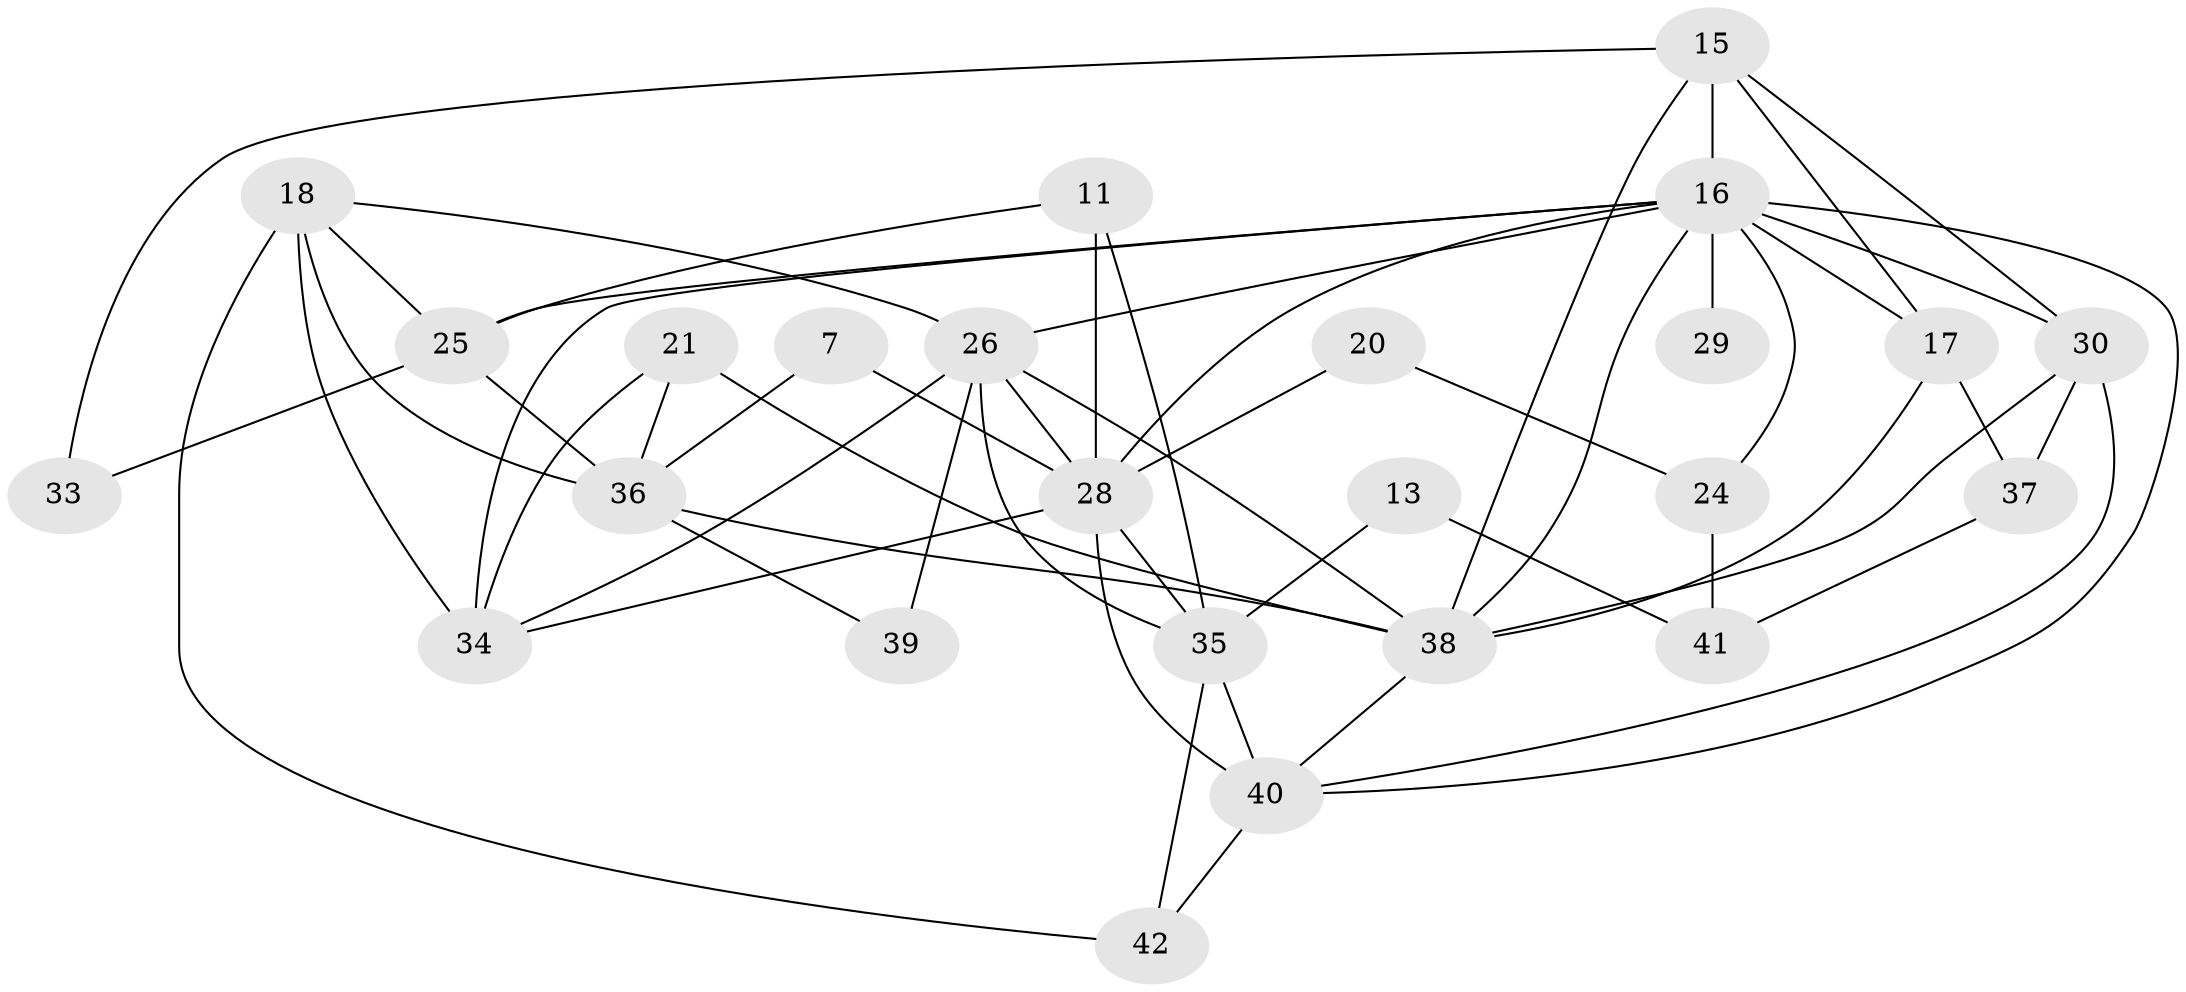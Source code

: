 // original degree distribution, {2: 0.30985915492957744, 7: 0.007042253521126761, 3: 0.176056338028169, 1: 0.19718309859154928, 5: 0.056338028169014086, 0: 0.11971830985915492, 4: 0.09859154929577464, 8: 0.014084507042253521, 6: 0.02112676056338028}
// Generated by graph-tools (version 1.1) at 2025/35/03/04/25 23:35:58]
// undirected, 25 vertices, 55 edges
graph export_dot {
  node [color=gray90,style=filled];
  7;
  11;
  13;
  15;
  16;
  17;
  18;
  20;
  21;
  24;
  25;
  26;
  28;
  29;
  30;
  33;
  34;
  35;
  36;
  37;
  38;
  39;
  40;
  41;
  42;
  7 -- 28 [weight=2.0];
  7 -- 36 [weight=1.0];
  11 -- 25 [weight=1.0];
  11 -- 28 [weight=1.0];
  11 -- 35 [weight=1.0];
  13 -- 35 [weight=1.0];
  13 -- 41 [weight=1.0];
  15 -- 16 [weight=1.0];
  15 -- 17 [weight=1.0];
  15 -- 30 [weight=1.0];
  15 -- 33 [weight=1.0];
  15 -- 38 [weight=1.0];
  16 -- 17 [weight=2.0];
  16 -- 24 [weight=1.0];
  16 -- 25 [weight=1.0];
  16 -- 26 [weight=1.0];
  16 -- 28 [weight=1.0];
  16 -- 29 [weight=1.0];
  16 -- 30 [weight=1.0];
  16 -- 34 [weight=1.0];
  16 -- 38 [weight=1.0];
  16 -- 40 [weight=1.0];
  17 -- 37 [weight=1.0];
  17 -- 38 [weight=1.0];
  18 -- 25 [weight=1.0];
  18 -- 26 [weight=1.0];
  18 -- 34 [weight=2.0];
  18 -- 36 [weight=1.0];
  18 -- 42 [weight=1.0];
  20 -- 24 [weight=1.0];
  20 -- 28 [weight=2.0];
  21 -- 34 [weight=1.0];
  21 -- 36 [weight=1.0];
  21 -- 38 [weight=1.0];
  24 -- 41 [weight=1.0];
  25 -- 33 [weight=1.0];
  25 -- 36 [weight=1.0];
  26 -- 28 [weight=1.0];
  26 -- 34 [weight=1.0];
  26 -- 35 [weight=1.0];
  26 -- 38 [weight=1.0];
  26 -- 39 [weight=2.0];
  28 -- 34 [weight=1.0];
  28 -- 35 [weight=1.0];
  28 -- 40 [weight=2.0];
  30 -- 37 [weight=2.0];
  30 -- 38 [weight=1.0];
  30 -- 40 [weight=1.0];
  35 -- 40 [weight=1.0];
  35 -- 42 [weight=1.0];
  36 -- 38 [weight=1.0];
  36 -- 39 [weight=1.0];
  37 -- 41 [weight=1.0];
  38 -- 40 [weight=1.0];
  40 -- 42 [weight=1.0];
}
